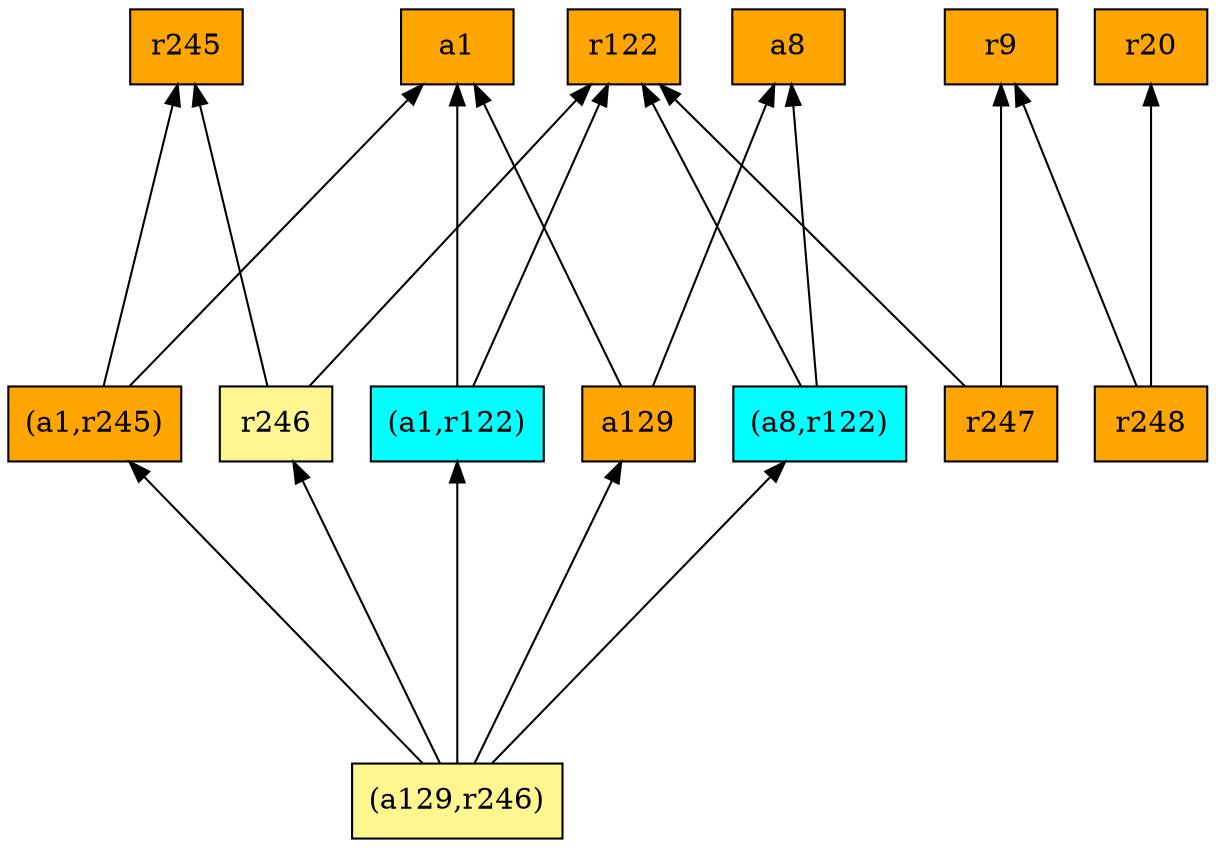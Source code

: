 digraph G {
rankdir=BT;ranksep="2.0";
"(a1,r245)" [shape=record,fillcolor=orange,style=filled,label="{(a1,r245)}"];
"a1" [shape=record,fillcolor=orange,style=filled,label="{a1}"];
"a8" [shape=record,fillcolor=orange,style=filled,label="{a8}"];
"r248" [shape=record,fillcolor=orange,style=filled,label="{r248}"];
"r122" [shape=record,fillcolor=orange,style=filled,label="{r122}"];
"r247" [shape=record,fillcolor=orange,style=filled,label="{r247}"];
"r245" [shape=record,fillcolor=orange,style=filled,label="{r245}"];
"r20" [shape=record,fillcolor=orange,style=filled,label="{r20}"];
"(a1,r122)" [shape=record,fillcolor=cyan,style=filled,label="{(a1,r122)}"];
"r9" [shape=record,fillcolor=orange,style=filled,label="{r9}"];
"(a129,r246)" [shape=record,fillcolor=khaki1,style=filled,label="{(a129,r246)}"];
"r246" [shape=record,fillcolor=khaki1,style=filled,label="{r246}"];
"(a8,r122)" [shape=record,fillcolor=cyan,style=filled,label="{(a8,r122)}"];
"a129" [shape=record,fillcolor=orange,style=filled,label="{a129}"];
"(a1,r245)" -> "a1"
"(a1,r245)" -> "r245"
"r248" -> "r9"
"r248" -> "r20"
"r247" -> "r9"
"r247" -> "r122"
"(a1,r122)" -> "a1"
"(a1,r122)" -> "r122"
"(a129,r246)" -> "(a1,r122)"
"(a129,r246)" -> "(a1,r245)"
"(a129,r246)" -> "r246"
"(a129,r246)" -> "(a8,r122)"
"(a129,r246)" -> "a129"
"r246" -> "r122"
"r246" -> "r245"
"(a8,r122)" -> "r122"
"(a8,r122)" -> "a8"
"a129" -> "a1"
"a129" -> "a8"
}